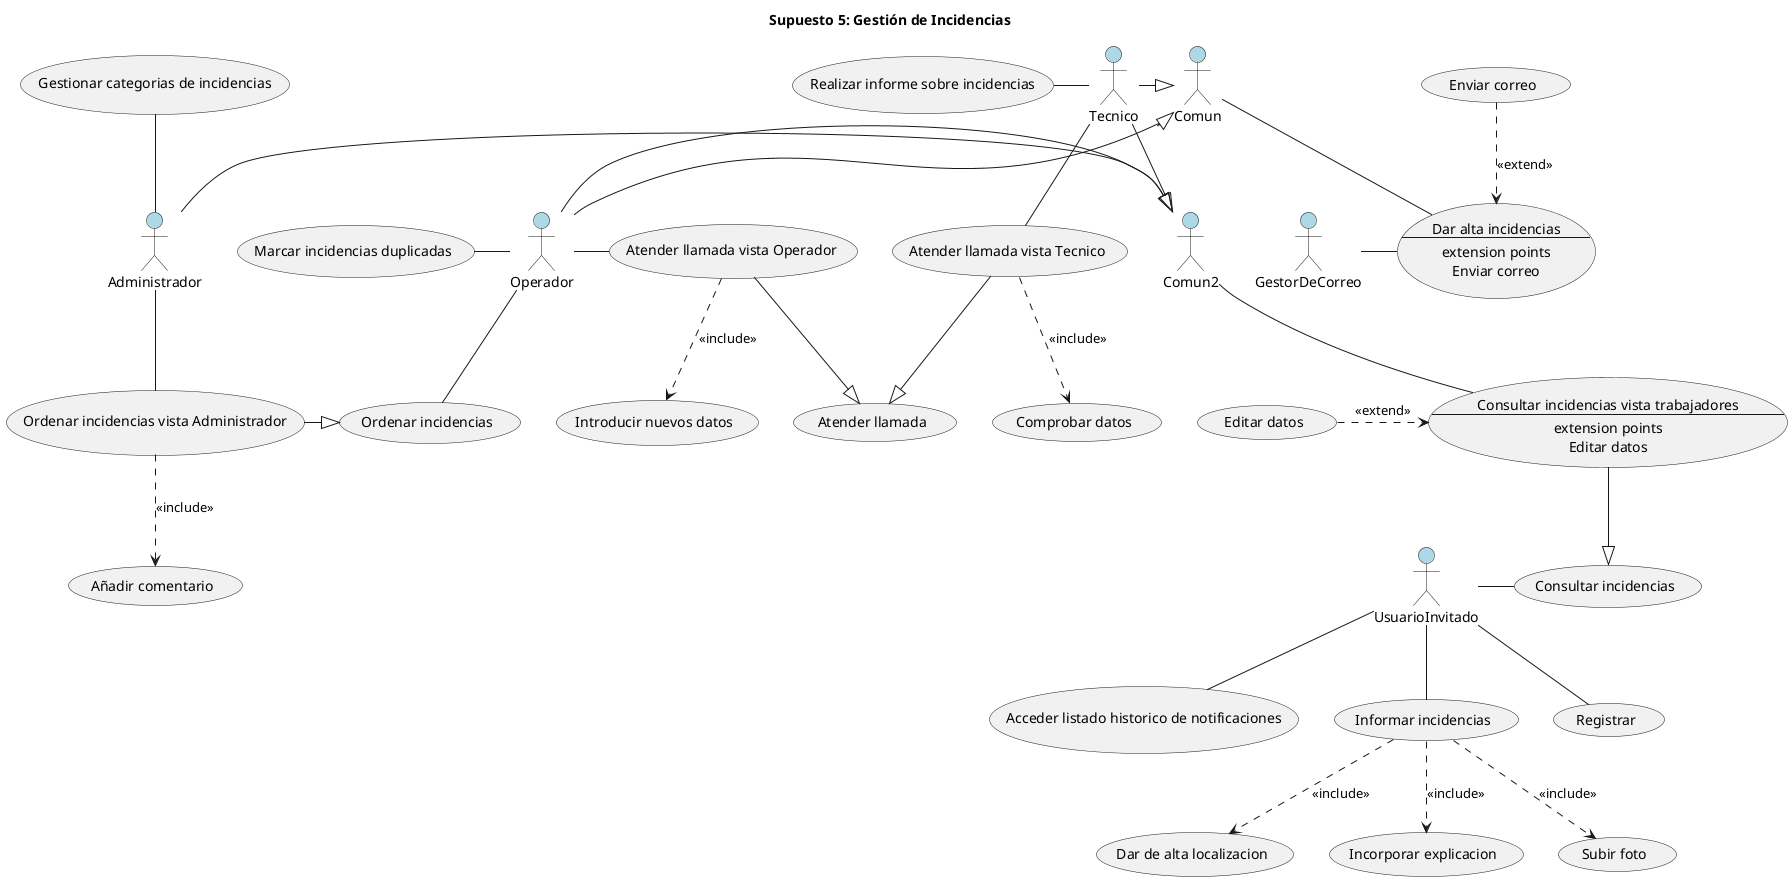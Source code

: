 @startuml gestionDeIncidencias
title Supuesto 5: Gestión de Incidencias

actor Administrador #LightBlue
actor Tecnico #LightBlue
actor Operador #LightBlue
actor UsuarioInvitado #LightBlue
actor GestorDeCorreo #LightBlue
actor Comun #LightBlue
actor Comun2 #LightBlue

/'DEFINICIONES DE CASOS DE USO'/
"Gestionar categorias de incidencias" as (GCI)
"Ordenar incidencias vista Administrador" as (OIVA)
"Añadir comentario" as (AC)
"Realizar informe sobre incidencias" as (RISI)
"Atender llamada vista Tecnico" as (ALVT)
"Comprobar datos" as (CD)
"Ordenar incidencias" as (OI)
"Marcar incidencias duplicadas" as (MID)
"Atender llamada vista Operador" as (ALVO)
"Introducir nuevos datos" as (IND)
"Atender llamada" as (AL)
"Acceder listado historico de notificaciones" as (ALHN)
"Consultar incidencias" as (CI)
"Informar incidencias" as (II)
"Dar de alta localizacion" as (DAL)
"Incorporar explicacion" as (IE)
"Subir foto" as (SF)
"Registrar" as (R)
"Enviar correo" as (EC)
"Editar datos" as (ED)

usecase DAI as "Dar alta incidencias
--
extension points
Enviar correo"

usecase CIVT as "Consultar incidencias vista trabajadores
--
extension points
Editar datos"

/'HERENCIAS ENTRE ACTORES'/
Administrador -|> Comun2
Operador -up-|> Comun
Operador -|> Comun2
Tecnico -|> Comun
Tecnico -|> Comun2

/'RELACIONES DE LOS CASOS DE USO'/
Administrador -up- (GCI)
Administrador -down- (OIVA)
(OIVA) .down.> (AC) : <<include>>
(OIVA) -|> (OI)
Tecnico -left- (RISI)
Tecnico -down- (ALVT)
(ALVT) .down.> (CD) : <<include>>
(ALVT) -down-|> (AL)
Operador -left- (MID)
Operador - (ALVO)
Operador - (OI)
(ALVO) .down.> (IND) : <<include>>
(ALVO) -|> (AL)
UsuarioInvitado -down- (ALHN)
UsuarioInvitado -right- (CI)
UsuarioInvitado -down- (R)
UsuarioInvitado -down- (II)
(II) .down.> (DAL) : <<include>>
(II) .down.> (IE) : <<include>>
(II) .down.> (SF) : <<include>>
Comun -down- (DAI)
(EC) .down.> (DAI) : <<extend>>
GestorDeCorreo - (DAI)
Comun2 -down- (CIVT)
(ED) .right.> (CIVT) : <<extend>>
(CIVT) -down-|> (CI)

@enduml